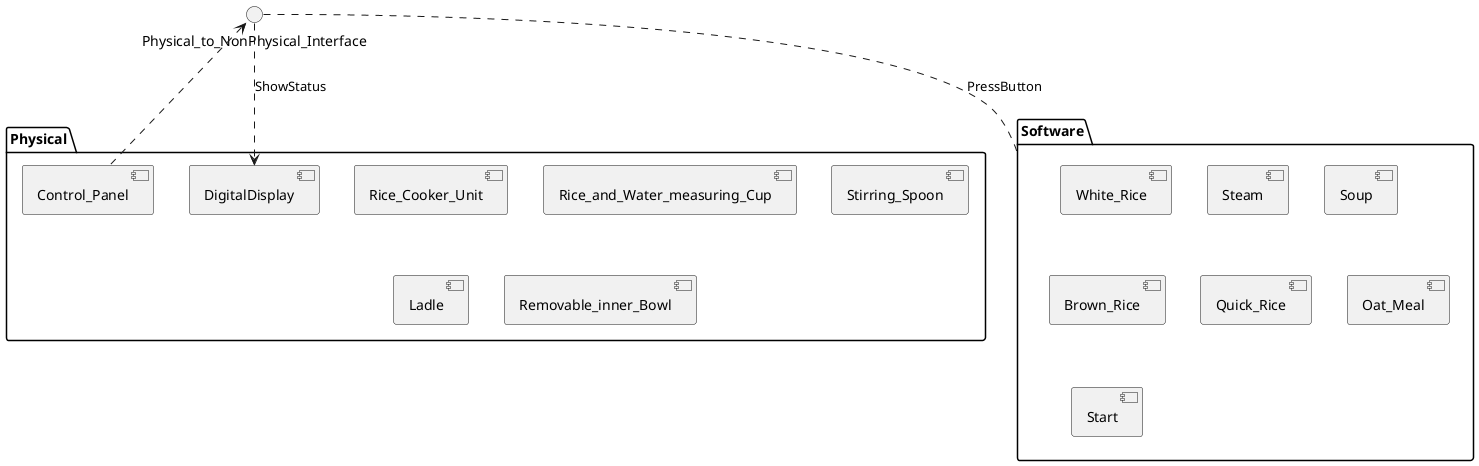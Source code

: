 @startuml Component 

package Physical {
    component Rice_Cooker_Unit
    component Rice_and_Water_measuring_Cup
    component Stirring_Spoon
    component Ladle
    component Removable_inner_Bowl
    component Control_Panel
    component DigitalDisplay
}

interface Physical_to_NonPhysical_Interface

package Software {
    component White_Rice
    component Steam
    component Soup
    component Brown_Rice
    component Quick_Rice
    component Oat_Meal
    component Start
}

Control_Panel .up.> Physical_to_NonPhysical_Interface
Physical_to_NonPhysical_Interface .down. Software : PressButton
Physical_to_NonPhysical_Interface .down.> DigitalDisplay : ShowStatus

@enduml